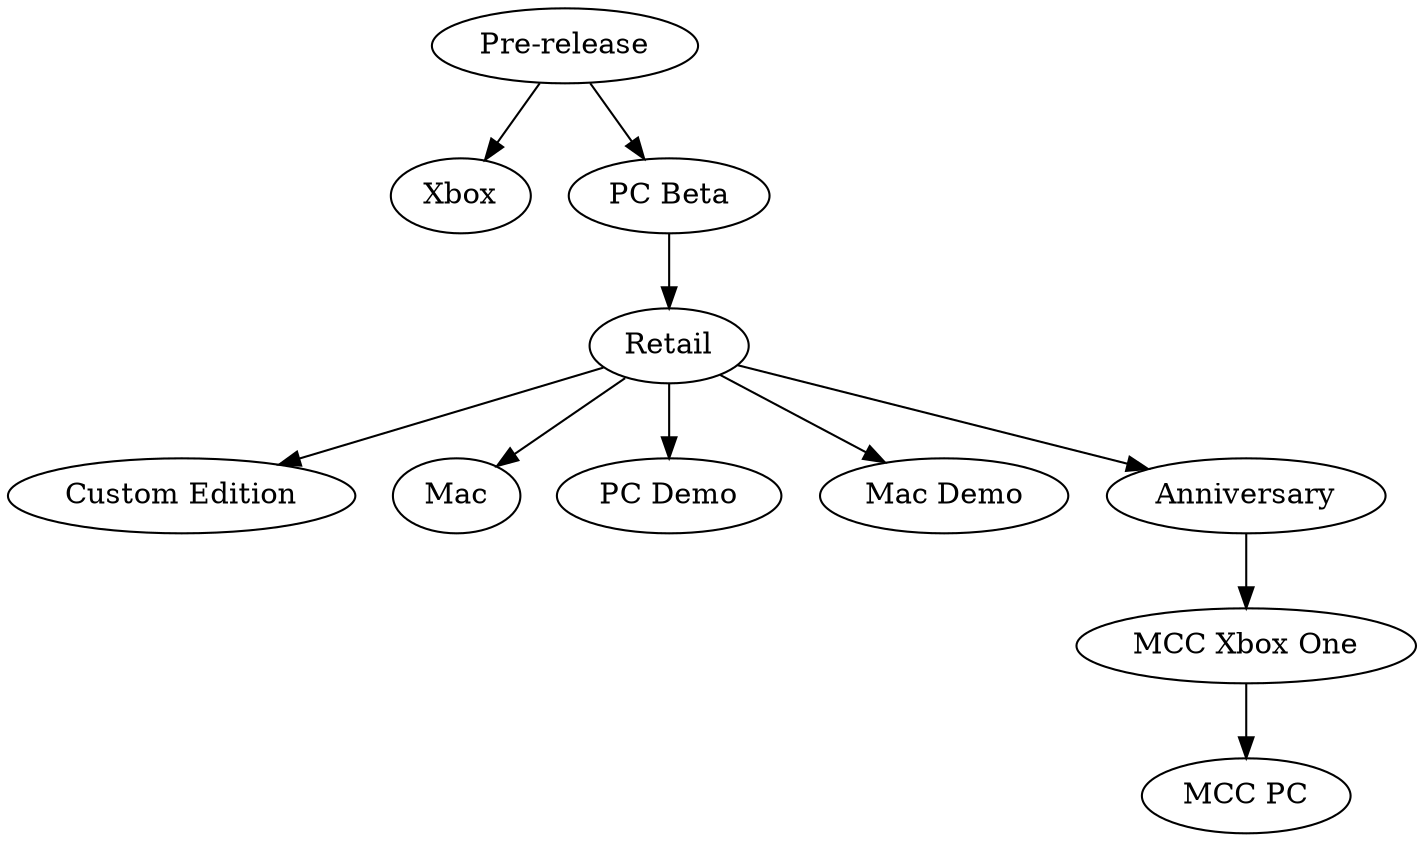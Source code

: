 digraph G {
  "Pre-release" -> "Xbox";
  "Pre-release" -> "PC Beta";
  "PC Beta" -> "Retail";
  "Retail" -> "Custom Edition";
  "Retail" -> "Mac";
  "Retail" -> "PC Demo";
  "Retail" -> "Mac Demo";

  "Retail" -> "Anniversary";
  "Anniversary" -> "MCC Xbox One";
  "MCC Xbox One" -> "MCC PC";
}
